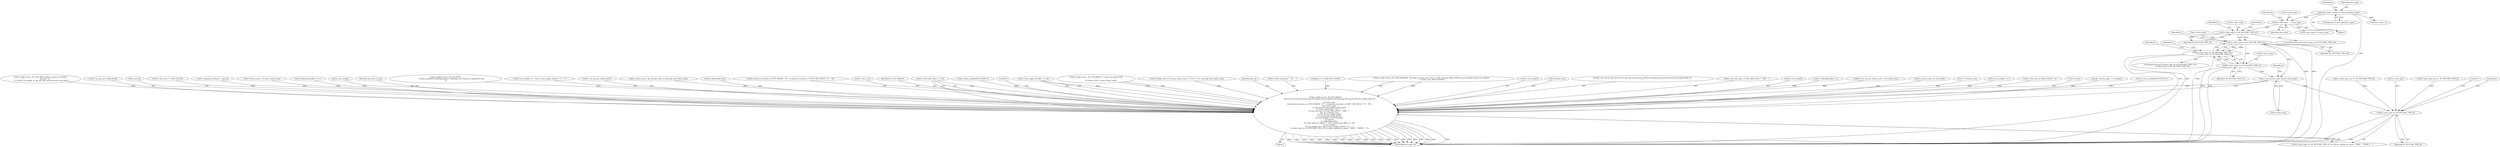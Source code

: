 digraph "0_FFmpeg_29ffeef5e73b8f41ff3a3f2242d356759c66f91f@pointer" {
"1002600" [label="(Call,h->slice_type == AV_PICTURE_TYPE_SP)"];
"1002588" [label="(Call,h->slice_type == AV_PICTURE_TYPE_SP)"];
"1000279" [label="(Call,h->slice_type     = slice_type)"];
"1000274" [label="(Call,slice_type = golomb_to_pict_type[slice_type])"];
"1002599" [label="(Call,h->slice_type == AV_PICTURE_TYPE_SP ||\n        h->slice_type == AV_PICTURE_TYPE_SI)"];
"1002605" [label="(Call,h->slice_type == AV_PICTURE_TYPE_SI)"];
"1003330" [label="(Call,av_get_picture_type_char(h->slice_type))"];
"1003305" [label="(Call,av_log(h->avctx, AV_LOG_DEBUG,\n               \"slice:%d %s mb:%d %c%s%s pps:%u frame:%d poc:%d/%d ref:%d/%d qp:%d loop:%d:%d:%d weight:%d%s %s\n\",\n               h->slice_num,\n               (h->picture_structure == PICT_FRAME ? \"F\" : h->picture_structure == PICT_TOP_FIELD ? \"T\" : \"B\"),\n               first_mb_in_slice,\n               av_get_picture_type_char(h->slice_type),\n               h->slice_type_fixed ? \" fix\" : \"\",\n               h->nal_unit_type == NAL_IDR_SLICE ? \" IDR\" : \"\",\n               pps_id, h->frame_num,\n               h->cur_pic_ptr->field_poc[0],\n               h->cur_pic_ptr->field_poc[1],\n               h->ref_count[0], h->ref_count[1],\n               h->qscale,\n               h->deblocking_filter,\n               h->slice_alpha_c0_offset / 2 - 26, h->slice_beta_offset / 2 - 26,\n               h->use_weight,\n               h->use_weight == 1 && h->use_weight_chroma ? \"c\" : \"\",\n               h->slice_type == AV_PICTURE_TYPE_B ? (h->direct_spatial_mv_pred ? \"SPAT\" : \"TEMP\") : \"\"))"];
"1003412" [label="(Call,h->slice_type == AV_PICTURE_TYPE_B)"];
"1000283" [label="(Identifier,slice_type)"];
"1000306" [label="(Call,pps_id >= MAX_PPS_COUNT)"];
"1002975" [label="(Call,av_log(h->avctx, AV_LOG_WARNING, \"Possibly too many slices (%d >= %d), increase MAX_SLICES and recompile if there are artifacts\n\", h->slice_num, MAX_SLICES))"];
"1003371" [label="(Call,h->ref_count[1])"];
"1003349" [label="(Call,h->frame_num)"];
"1003310" [label="(Literal,\"slice:%d %s mb:%d %c%s%s pps:%u frame:%d poc:%d/%d ref:%d/%d qp:%d loop:%d:%d:%d weight:%d%s %s\n\")"];
"1002604" [label="(Identifier,AV_PICTURE_TYPE_SP)"];
"1003304" [label="(Block,)"];
"1002599" [label="(Call,h->slice_type == AV_PICTURE_TYPE_SP ||\n        h->slice_type == AV_PICTURE_TYPE_SI)"];
"1002607" [label="(Identifier,h)"];
"1002601" [label="(Call,h->slice_type)"];
"1003305" [label="(Call,av_log(h->avctx, AV_LOG_DEBUG,\n               \"slice:%d %s mb:%d %c%s%s pps:%u frame:%d poc:%d/%d ref:%d/%d qp:%d loop:%d:%d:%d weight:%d%s %s\n\",\n               h->slice_num,\n               (h->picture_structure == PICT_FRAME ? \"F\" : h->picture_structure == PICT_TOP_FIELD ? \"T\" : \"B\"),\n               first_mb_in_slice,\n               av_get_picture_type_char(h->slice_type),\n               h->slice_type_fixed ? \" fix\" : \"\",\n               h->nal_unit_type == NAL_IDR_SLICE ? \" IDR\" : \"\",\n               pps_id, h->frame_num,\n               h->cur_pic_ptr->field_poc[0],\n               h->cur_pic_ptr->field_poc[1],\n               h->ref_count[0], h->ref_count[1],\n               h->qscale,\n               h->deblocking_filter,\n               h->slice_alpha_c0_offset / 2 - 26, h->slice_beta_offset / 2 - 26,\n               h->use_weight,\n               h->use_weight == 1 && h->use_weight_chroma ? \"c\" : \"\",\n               h->slice_type == AV_PICTURE_TYPE_B ? (h->direct_spatial_mv_pred ? \"SPAT\" : \"TEMP\") : \"\"))"];
"1003340" [label="(Call,h->nal_unit_type == NAL_IDR_SLICE ? \" IDR\" : \"\")"];
"1003366" [label="(Call,h->ref_count[0])"];
"1002805" [label="(Call,h->deblocking_filter = 2)"];
"1001754" [label="(Call,h0->cur_pic_ptr->frame_num != h->frame_num)"];
"1002022" [label="(Call,first_mb_in_slice / h->mb_width)"];
"1002088" [label="(Call,2 * h->frame_num)"];
"1000276" [label="(Call,golomb_to_pict_type[slice_type])"];
"1003401" [label="(Call,h->use_weight == 1)"];
"1002589" [label="(Call,h->slice_type)"];
"1002600" [label="(Call,h->slice_type == AV_PICTURE_TYPE_SP)"];
"1000288" [label="(Call,slice_type & 3)"];
"1003004" [label="(Call,h->slice_num & (MAX_SLICES - 1))"];
"1003306" [label="(Call,h->avctx)"];
"1002581" [label="(Call,get_chroma_qp(h, 1, h->qscale))"];
"1003423" [label="(Literal,\"\")"];
"1000281" [label="(Identifier,h)"];
"1003419" [label="(Identifier,h)"];
"1002942" [label="(Call,h->slice_num&(MAX_SLICES-1))"];
"1003336" [label="(Identifier,h)"];
"1000887" [label="(Call,av_log(h->avctx, AV_LOG_INFO, \"Reinit context to %dx%d, \"\n               \"pix_fmt: %s\n\", h->width, h->height, av_get_pix_fmt_name(h->avctx->pix_fmt)))"];
"1002588" [label="(Call,h->slice_type == AV_PICTURE_TYPE_SP)"];
"1000274" [label="(Call,slice_type = golomb_to_pict_type[slice_type])"];
"1000291" [label="(Call,h->pict_type = h->slice_type)"];
"1003352" [label="(Call,h->cur_pic_ptr->field_poc[0])"];
"1002587" [label="(ControlStructure,if (h->slice_type == AV_PICTURE_TYPE_SP))"];
"1002592" [label="(Identifier,AV_PICTURE_TYPE_SP)"];
"1003331" [label="(Call,h->slice_type)"];
"1003376" [label="(Call,h->qscale)"];
"1002969" [label="(Call,h->slice_num >= MAX_SLICES)"];
"1000980" [label="(Call,h->dequant_coeff_pps != pps_id)"];
"1001442" [label="(Call,h->frame_num != h->prev_frame_num)"];
"1002785" [label="(Call,h->deblocking_filter == 1)"];
"1003416" [label="(Identifier,AV_PICTURE_TYPE_B)"];
"1003412" [label="(Call,h->slice_type == AV_PICTURE_TYPE_B)"];
"1002613" [label="(Identifier,h)"];
"1002760" [label="(Call,h->slice_type_nos == AV_PICTURE_TYPE_B)"];
"1003396" [label="(Call,h->use_weight)"];
"1000286" [label="(Identifier,h)"];
"1003411" [label="(Call,h->slice_type == AV_PICTURE_TYPE_B ? (h->direct_spatial_mv_pred ? \"SPAT\" : \"TEMP\") : \"\")"];
"1003329" [label="(Identifier,first_mb_in_slice)"];
"1002823" [label="(Call,av_log(h->avctx, AV_LOG_INFO,\n                       \"Cannot parallelize deblocking type 1, decoding such frames in sequential order\n\"))"];
"1003399" [label="(Call,h->use_weight == 1 && h->use_weight_chroma ? \"c\" : \"\")"];
"1003359" [label="(Call,h->cur_pic_ptr->field_poc[1])"];
"1000993" [label="(Call,h->frame_num = get_bits(&h->gb, h->sps.log2_max_frame_num))"];
"1002606" [label="(Call,h->slice_type)"];
"1000280" [label="(Call,h->slice_type)"];
"1003379" [label="(Call,h->deblocking_filter)"];
"1003426" [label="(MethodReturn,static int)"];
"1003413" [label="(Call,h->slice_type)"];
"1002465" [label="(Call,h->slice_type_nos == AV_PICTURE_TYPE_B)"];
"1003314" [label="(Call,h->picture_structure == PICT_FRAME ? \"F\" : h->picture_structure == PICT_TOP_FIELD ? \"T\" : \"B\")"];
"1002598" [label="(ControlStructure,if (h->slice_type == AV_PICTURE_TYPE_SP ||\n        h->slice_type == AV_PICTURE_TYPE_SI))"];
"1003311" [label="(Call,h->slice_num)"];
"1002596" [label="(Identifier,h)"];
"1000275" [label="(Identifier,slice_type)"];
"1003309" [label="(Identifier,AV_LOG_DEBUG)"];
"1000127" [label="(Block,)"];
"1003330" [label="(Call,av_get_picture_type_char(h->slice_type))"];
"1003389" [label="(Call,h->slice_beta_offset / 2 - 26)"];
"1002959" [label="(Call,h->slice_num&(MAX_SLICES-1))"];
"1003425" [label="(Literal,0)"];
"1003382" [label="(Call,h->slice_alpha_c0_offset / 2 - 26)"];
"1002609" [label="(Identifier,AV_PICTURE_TYPE_SI)"];
"1001491" [label="(Call,av_log(h->avctx, AV_LOG_DEBUG, \"Frame num gap %d %d\n\",\n                   h->frame_num, h->prev_frame_num))"];
"1002602" [label="(Identifier,h)"];
"1002617" [label="(Identifier,h)"];
"1001460" [label="(Call,h->frame_num != (h->prev_frame_num + 1) % (1 << h->sps.log2_max_frame_num))"];
"1002605" [label="(Call,h->slice_type == AV_PICTURE_TYPE_SI)"];
"1003348" [label="(Identifier,pps_id)"];
"1000279" [label="(Call,h->slice_type     = slice_type)"];
"1003334" [label="(Call,h->slice_type_fixed ? \" fix\" : \"\")"];
"1002600" -> "1002599"  [label="AST: "];
"1002600" -> "1002604"  [label="CFG: "];
"1002601" -> "1002600"  [label="AST: "];
"1002604" -> "1002600"  [label="AST: "];
"1002607" -> "1002600"  [label="CFG: "];
"1002599" -> "1002600"  [label="CFG: "];
"1002600" -> "1003426"  [label="DDG: "];
"1002600" -> "1003426"  [label="DDG: "];
"1002600" -> "1002599"  [label="DDG: "];
"1002600" -> "1002599"  [label="DDG: "];
"1002588" -> "1002600"  [label="DDG: "];
"1002588" -> "1002600"  [label="DDG: "];
"1002600" -> "1002605"  [label="DDG: "];
"1002600" -> "1003330"  [label="DDG: "];
"1002588" -> "1002587"  [label="AST: "];
"1002588" -> "1002592"  [label="CFG: "];
"1002589" -> "1002588"  [label="AST: "];
"1002592" -> "1002588"  [label="AST: "];
"1002596" -> "1002588"  [label="CFG: "];
"1002602" -> "1002588"  [label="CFG: "];
"1000279" -> "1002588"  [label="DDG: "];
"1000279" -> "1000127"  [label="AST: "];
"1000279" -> "1000283"  [label="CFG: "];
"1000280" -> "1000279"  [label="AST: "];
"1000283" -> "1000279"  [label="AST: "];
"1000286" -> "1000279"  [label="CFG: "];
"1000274" -> "1000279"  [label="DDG: "];
"1000279" -> "1000291"  [label="DDG: "];
"1000274" -> "1000127"  [label="AST: "];
"1000274" -> "1000276"  [label="CFG: "];
"1000275" -> "1000274"  [label="AST: "];
"1000276" -> "1000274"  [label="AST: "];
"1000281" -> "1000274"  [label="CFG: "];
"1000274" -> "1003426"  [label="DDG: "];
"1000274" -> "1000288"  [label="DDG: "];
"1002599" -> "1002598"  [label="AST: "];
"1002599" -> "1002605"  [label="CFG: "];
"1002605" -> "1002599"  [label="AST: "];
"1002613" -> "1002599"  [label="CFG: "];
"1002617" -> "1002599"  [label="CFG: "];
"1002599" -> "1003426"  [label="DDG: "];
"1002599" -> "1003426"  [label="DDG: "];
"1002599" -> "1003426"  [label="DDG: "];
"1002605" -> "1002599"  [label="DDG: "];
"1002605" -> "1002599"  [label="DDG: "];
"1002605" -> "1002609"  [label="CFG: "];
"1002606" -> "1002605"  [label="AST: "];
"1002609" -> "1002605"  [label="AST: "];
"1002605" -> "1003426"  [label="DDG: "];
"1002605" -> "1003426"  [label="DDG: "];
"1002605" -> "1003330"  [label="DDG: "];
"1003330" -> "1003305"  [label="AST: "];
"1003330" -> "1003331"  [label="CFG: "];
"1003331" -> "1003330"  [label="AST: "];
"1003336" -> "1003330"  [label="CFG: "];
"1003330" -> "1003305"  [label="DDG: "];
"1003330" -> "1003412"  [label="DDG: "];
"1003305" -> "1003304"  [label="AST: "];
"1003305" -> "1003411"  [label="CFG: "];
"1003306" -> "1003305"  [label="AST: "];
"1003309" -> "1003305"  [label="AST: "];
"1003310" -> "1003305"  [label="AST: "];
"1003311" -> "1003305"  [label="AST: "];
"1003314" -> "1003305"  [label="AST: "];
"1003329" -> "1003305"  [label="AST: "];
"1003334" -> "1003305"  [label="AST: "];
"1003340" -> "1003305"  [label="AST: "];
"1003348" -> "1003305"  [label="AST: "];
"1003349" -> "1003305"  [label="AST: "];
"1003352" -> "1003305"  [label="AST: "];
"1003359" -> "1003305"  [label="AST: "];
"1003366" -> "1003305"  [label="AST: "];
"1003371" -> "1003305"  [label="AST: "];
"1003376" -> "1003305"  [label="AST: "];
"1003379" -> "1003305"  [label="AST: "];
"1003382" -> "1003305"  [label="AST: "];
"1003389" -> "1003305"  [label="AST: "];
"1003396" -> "1003305"  [label="AST: "];
"1003399" -> "1003305"  [label="AST: "];
"1003411" -> "1003305"  [label="AST: "];
"1003425" -> "1003305"  [label="CFG: "];
"1003305" -> "1003426"  [label="DDG: "];
"1003305" -> "1003426"  [label="DDG: "];
"1003305" -> "1003426"  [label="DDG: "];
"1003305" -> "1003426"  [label="DDG: "];
"1003305" -> "1003426"  [label="DDG: "];
"1003305" -> "1003426"  [label="DDG: "];
"1003305" -> "1003426"  [label="DDG: "];
"1003305" -> "1003426"  [label="DDG: "];
"1003305" -> "1003426"  [label="DDG: "];
"1003305" -> "1003426"  [label="DDG: "];
"1003305" -> "1003426"  [label="DDG: "];
"1003305" -> "1003426"  [label="DDG: "];
"1003305" -> "1003426"  [label="DDG: "];
"1003305" -> "1003426"  [label="DDG: "];
"1003305" -> "1003426"  [label="DDG: "];
"1003305" -> "1003426"  [label="DDG: "];
"1003305" -> "1003426"  [label="DDG: "];
"1003305" -> "1003426"  [label="DDG: "];
"1003305" -> "1003426"  [label="DDG: "];
"1003305" -> "1003426"  [label="DDG: "];
"1003305" -> "1003426"  [label="DDG: "];
"1003305" -> "1003426"  [label="DDG: "];
"1000887" -> "1003305"  [label="DDG: "];
"1002975" -> "1003305"  [label="DDG: "];
"1002975" -> "1003305"  [label="DDG: "];
"1002823" -> "1003305"  [label="DDG: "];
"1001491" -> "1003305"  [label="DDG: "];
"1001491" -> "1003305"  [label="DDG: "];
"1002969" -> "1003305"  [label="DDG: "];
"1002942" -> "1003305"  [label="DDG: "];
"1003004" -> "1003305"  [label="DDG: "];
"1002959" -> "1003305"  [label="DDG: "];
"1002022" -> "1003305"  [label="DDG: "];
"1000980" -> "1003305"  [label="DDG: "];
"1000306" -> "1003305"  [label="DDG: "];
"1002088" -> "1003305"  [label="DDG: "];
"1000993" -> "1003305"  [label="DDG: "];
"1001442" -> "1003305"  [label="DDG: "];
"1001460" -> "1003305"  [label="DDG: "];
"1001754" -> "1003305"  [label="DDG: "];
"1002581" -> "1003305"  [label="DDG: "];
"1002805" -> "1003305"  [label="DDG: "];
"1002785" -> "1003305"  [label="DDG: "];
"1003382" -> "1003305"  [label="DDG: "];
"1003382" -> "1003305"  [label="DDG: "];
"1003389" -> "1003305"  [label="DDG: "];
"1003389" -> "1003305"  [label="DDG: "];
"1003401" -> "1003305"  [label="DDG: "];
"1003412" -> "1003411"  [label="AST: "];
"1003412" -> "1003416"  [label="CFG: "];
"1003413" -> "1003412"  [label="AST: "];
"1003416" -> "1003412"  [label="AST: "];
"1003419" -> "1003412"  [label="CFG: "];
"1003423" -> "1003412"  [label="CFG: "];
"1003412" -> "1003426"  [label="DDG: "];
"1003412" -> "1003426"  [label="DDG: "];
"1002760" -> "1003412"  [label="DDG: "];
"1002465" -> "1003412"  [label="DDG: "];
}
